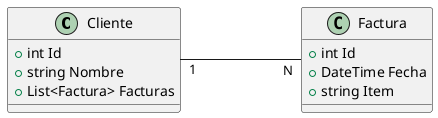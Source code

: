 @startuml

left to right direction

class Cliente {
  + int Id
  + string Nombre
  + List<Factura> Facturas
}

class Factura {
  + int Id
  + DateTime Fecha
  + string Item
}

Cliente "1"---"N" Factura

@enduml